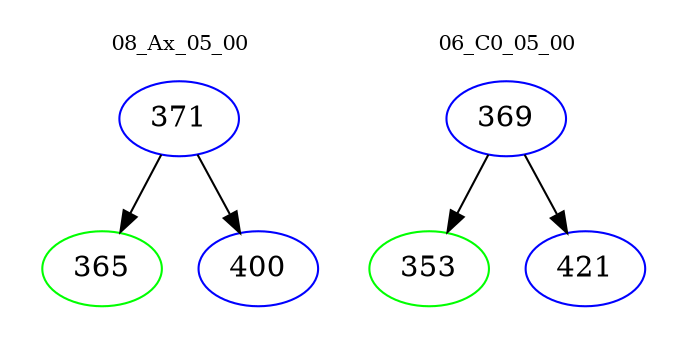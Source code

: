 digraph{
subgraph cluster_0 {
color = white
label = "08_Ax_05_00";
fontsize=10;
T0_371 [label="371", color="blue"]
T0_371 -> T0_365 [color="black"]
T0_365 [label="365", color="green"]
T0_371 -> T0_400 [color="black"]
T0_400 [label="400", color="blue"]
}
subgraph cluster_1 {
color = white
label = "06_C0_05_00";
fontsize=10;
T1_369 [label="369", color="blue"]
T1_369 -> T1_353 [color="black"]
T1_353 [label="353", color="green"]
T1_369 -> T1_421 [color="black"]
T1_421 [label="421", color="blue"]
}
}
